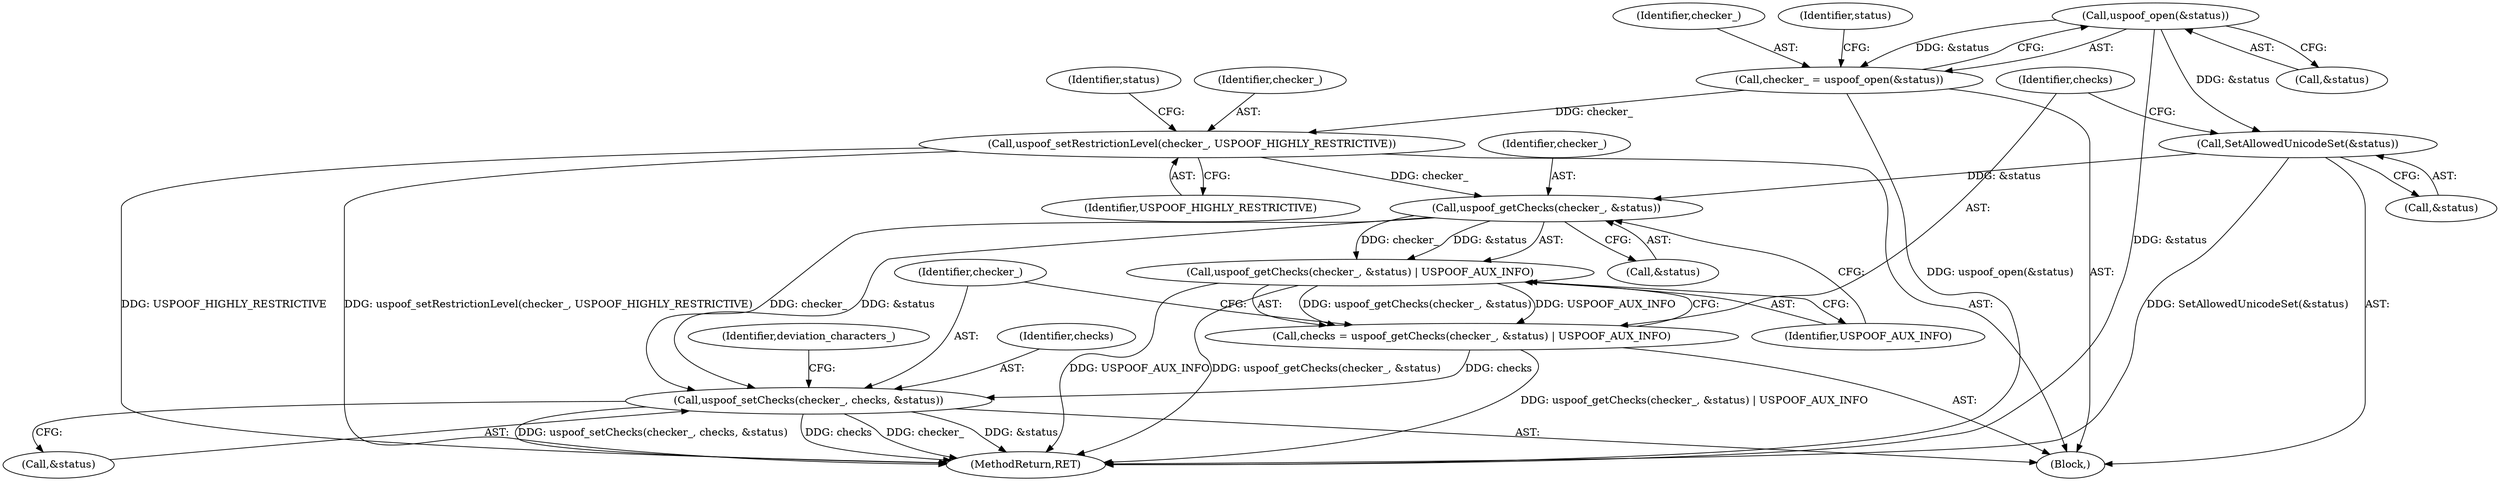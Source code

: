 digraph "0_Chrome_2dff123516e9a637924990c9605f88b10244dc0d@API" {
"1000110" [label="(Call,uspoof_open(&status))"];
"1000108" [label="(Call,checker_ = uspoof_open(&status))"];
"1000121" [label="(Call,uspoof_setRestrictionLevel(checker_, USPOOF_HIGHLY_RESTRICTIVE))"];
"1000131" [label="(Call,uspoof_getChecks(checker_, &status))"];
"1000130" [label="(Call,uspoof_getChecks(checker_, &status) | USPOOF_AUX_INFO)"];
"1000128" [label="(Call,checks = uspoof_getChecks(checker_, &status) | USPOOF_AUX_INFO)"];
"1000136" [label="(Call,uspoof_setChecks(checker_, checks, &status))"];
"1000124" [label="(Call,SetAllowedUnicodeSet(&status))"];
"1000129" [label="(Identifier,checks)"];
"1000123" [label="(Identifier,USPOOF_HIGHLY_RESTRICTIVE)"];
"1000131" [label="(Call,uspoof_getChecks(checker_, &status))"];
"1000139" [label="(Call,&status)"];
"1000128" [label="(Call,checks = uspoof_getChecks(checker_, &status) | USPOOF_AUX_INFO)"];
"1000109" [label="(Identifier,checker_)"];
"1000136" [label="(Call,uspoof_setChecks(checker_, checks, &status))"];
"1000124" [label="(Call,SetAllowedUnicodeSet(&status))"];
"1000135" [label="(Identifier,USPOOF_AUX_INFO)"];
"1000132" [label="(Identifier,checker_)"];
"1000121" [label="(Call,uspoof_setRestrictionLevel(checker_, USPOOF_HIGHLY_RESTRICTIVE))"];
"1000126" [label="(Identifier,status)"];
"1000108" [label="(Call,checker_ = uspoof_open(&status))"];
"1000137" [label="(Identifier,checker_)"];
"1000130" [label="(Call,uspoof_getChecks(checker_, &status) | USPOOF_AUX_INFO)"];
"1000122" [label="(Identifier,checker_)"];
"1000115" [label="(Identifier,status)"];
"1000138" [label="(Identifier,checks)"];
"1000125" [label="(Call,&status)"];
"1000211" [label="(MethodReturn,RET)"];
"1000103" [label="(Block,)"];
"1000142" [label="(Identifier,deviation_characters_)"];
"1000133" [label="(Call,&status)"];
"1000111" [label="(Call,&status)"];
"1000110" [label="(Call,uspoof_open(&status))"];
"1000110" -> "1000108"  [label="AST: "];
"1000110" -> "1000111"  [label="CFG: "];
"1000111" -> "1000110"  [label="AST: "];
"1000108" -> "1000110"  [label="CFG: "];
"1000110" -> "1000211"  [label="DDG: &status"];
"1000110" -> "1000108"  [label="DDG: &status"];
"1000110" -> "1000124"  [label="DDG: &status"];
"1000108" -> "1000103"  [label="AST: "];
"1000109" -> "1000108"  [label="AST: "];
"1000115" -> "1000108"  [label="CFG: "];
"1000108" -> "1000211"  [label="DDG: uspoof_open(&status)"];
"1000108" -> "1000121"  [label="DDG: checker_"];
"1000121" -> "1000103"  [label="AST: "];
"1000121" -> "1000123"  [label="CFG: "];
"1000122" -> "1000121"  [label="AST: "];
"1000123" -> "1000121"  [label="AST: "];
"1000126" -> "1000121"  [label="CFG: "];
"1000121" -> "1000211"  [label="DDG: USPOOF_HIGHLY_RESTRICTIVE"];
"1000121" -> "1000211"  [label="DDG: uspoof_setRestrictionLevel(checker_, USPOOF_HIGHLY_RESTRICTIVE)"];
"1000121" -> "1000131"  [label="DDG: checker_"];
"1000131" -> "1000130"  [label="AST: "];
"1000131" -> "1000133"  [label="CFG: "];
"1000132" -> "1000131"  [label="AST: "];
"1000133" -> "1000131"  [label="AST: "];
"1000135" -> "1000131"  [label="CFG: "];
"1000131" -> "1000130"  [label="DDG: checker_"];
"1000131" -> "1000130"  [label="DDG: &status"];
"1000124" -> "1000131"  [label="DDG: &status"];
"1000131" -> "1000136"  [label="DDG: checker_"];
"1000131" -> "1000136"  [label="DDG: &status"];
"1000130" -> "1000128"  [label="AST: "];
"1000130" -> "1000135"  [label="CFG: "];
"1000135" -> "1000130"  [label="AST: "];
"1000128" -> "1000130"  [label="CFG: "];
"1000130" -> "1000211"  [label="DDG: USPOOF_AUX_INFO"];
"1000130" -> "1000211"  [label="DDG: uspoof_getChecks(checker_, &status)"];
"1000130" -> "1000128"  [label="DDG: uspoof_getChecks(checker_, &status)"];
"1000130" -> "1000128"  [label="DDG: USPOOF_AUX_INFO"];
"1000128" -> "1000103"  [label="AST: "];
"1000129" -> "1000128"  [label="AST: "];
"1000137" -> "1000128"  [label="CFG: "];
"1000128" -> "1000211"  [label="DDG: uspoof_getChecks(checker_, &status) | USPOOF_AUX_INFO"];
"1000128" -> "1000136"  [label="DDG: checks"];
"1000136" -> "1000103"  [label="AST: "];
"1000136" -> "1000139"  [label="CFG: "];
"1000137" -> "1000136"  [label="AST: "];
"1000138" -> "1000136"  [label="AST: "];
"1000139" -> "1000136"  [label="AST: "];
"1000142" -> "1000136"  [label="CFG: "];
"1000136" -> "1000211"  [label="DDG: &status"];
"1000136" -> "1000211"  [label="DDG: uspoof_setChecks(checker_, checks, &status)"];
"1000136" -> "1000211"  [label="DDG: checks"];
"1000136" -> "1000211"  [label="DDG: checker_"];
"1000124" -> "1000103"  [label="AST: "];
"1000124" -> "1000125"  [label="CFG: "];
"1000125" -> "1000124"  [label="AST: "];
"1000129" -> "1000124"  [label="CFG: "];
"1000124" -> "1000211"  [label="DDG: SetAllowedUnicodeSet(&status)"];
}
